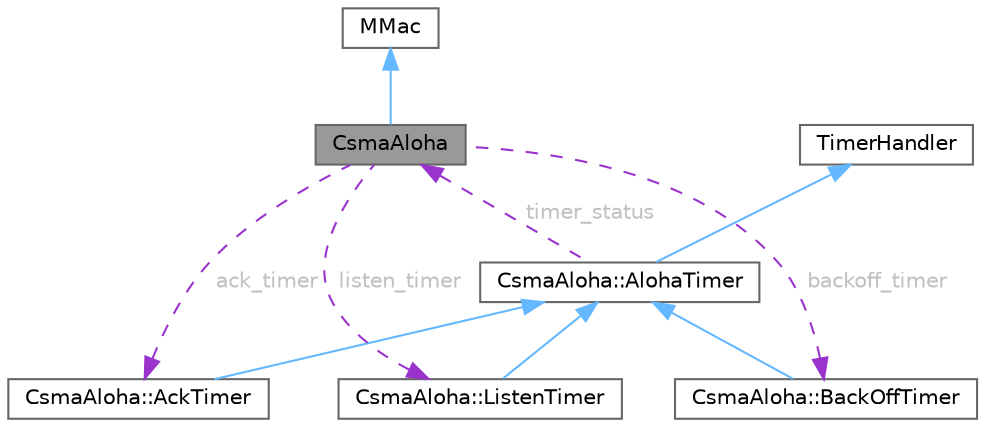 digraph "CsmaAloha"
{
 // LATEX_PDF_SIZE
  bgcolor="transparent";
  edge [fontname=Helvetica,fontsize=10,labelfontname=Helvetica,labelfontsize=10];
  node [fontname=Helvetica,fontsize=10,shape=box,height=0.2,width=0.4];
  Node1 [id="Node000001",label="CsmaAloha",height=0.2,width=0.4,color="gray40", fillcolor="grey60", style="filled", fontcolor="black",tooltip="Class that describes a CsmaAloha module."];
  Node2 -> Node1 [id="edge1_Node000001_Node000002",dir="back",color="steelblue1",style="solid",tooltip=" "];
  Node2 [id="Node000002",label="MMac",height=0.2,width=0.4,color="gray40", fillcolor="white", style="filled",tooltip=" "];
  Node3 -> Node1 [id="edge2_Node000001_Node000003",dir="back",color="darkorchid3",style="dashed",tooltip=" ",label=" ack_timer",fontcolor="grey" ];
  Node3 [id="Node000003",label="CsmaAloha::AckTimer",height=0.2,width=0.4,color="gray40", fillcolor="white", style="filled",URL="$classCsmaAloha_1_1AckTimer.html",tooltip="Class used to handle the timer for waiting the ACK."];
  Node4 -> Node3 [id="edge3_Node000003_Node000004",dir="back",color="steelblue1",style="solid",tooltip=" "];
  Node4 [id="Node000004",label="CsmaAloha::AlohaTimer",height=0.2,width=0.4,color="gray40", fillcolor="white", style="filled",URL="$classCsmaAloha_1_1AlohaTimer.html",tooltip="Class that describes the timers in the node."];
  Node5 -> Node4 [id="edge4_Node000004_Node000005",dir="back",color="steelblue1",style="solid",tooltip=" "];
  Node5 [id="Node000005",label="TimerHandler",height=0.2,width=0.4,color="gray40", fillcolor="white", style="filled",tooltip=" "];
  Node1 -> Node4 [id="edge5_Node000004_Node000001",dir="back",color="darkorchid3",style="dashed",tooltip=" ",label=" timer_status",fontcolor="grey" ];
  Node6 -> Node1 [id="edge6_Node000001_Node000006",dir="back",color="darkorchid3",style="dashed",tooltip=" ",label=" backoff_timer",fontcolor="grey" ];
  Node6 [id="Node000006",label="CsmaAloha::BackOffTimer",height=0.2,width=0.4,color="gray40", fillcolor="white", style="filled",URL="$classCsmaAloha_1_1BackOffTimer.html",tooltip="Class used to handle the timer of the backoff period."];
  Node4 -> Node6 [id="edge7_Node000006_Node000004",dir="back",color="steelblue1",style="solid",tooltip=" "];
  Node7 -> Node1 [id="edge8_Node000001_Node000007",dir="back",color="darkorchid3",style="dashed",tooltip=" ",label=" listen_timer",fontcolor="grey" ];
  Node7 [id="Node000007",label="CsmaAloha::ListenTimer",height=0.2,width=0.4,color="gray40", fillcolor="white", style="filled",URL="$classCsmaAloha_1_1ListenTimer.html",tooltip="Class used to handle the Listen Timer."];
  Node4 -> Node7 [id="edge9_Node000007_Node000004",dir="back",color="steelblue1",style="solid",tooltip=" "];
}
